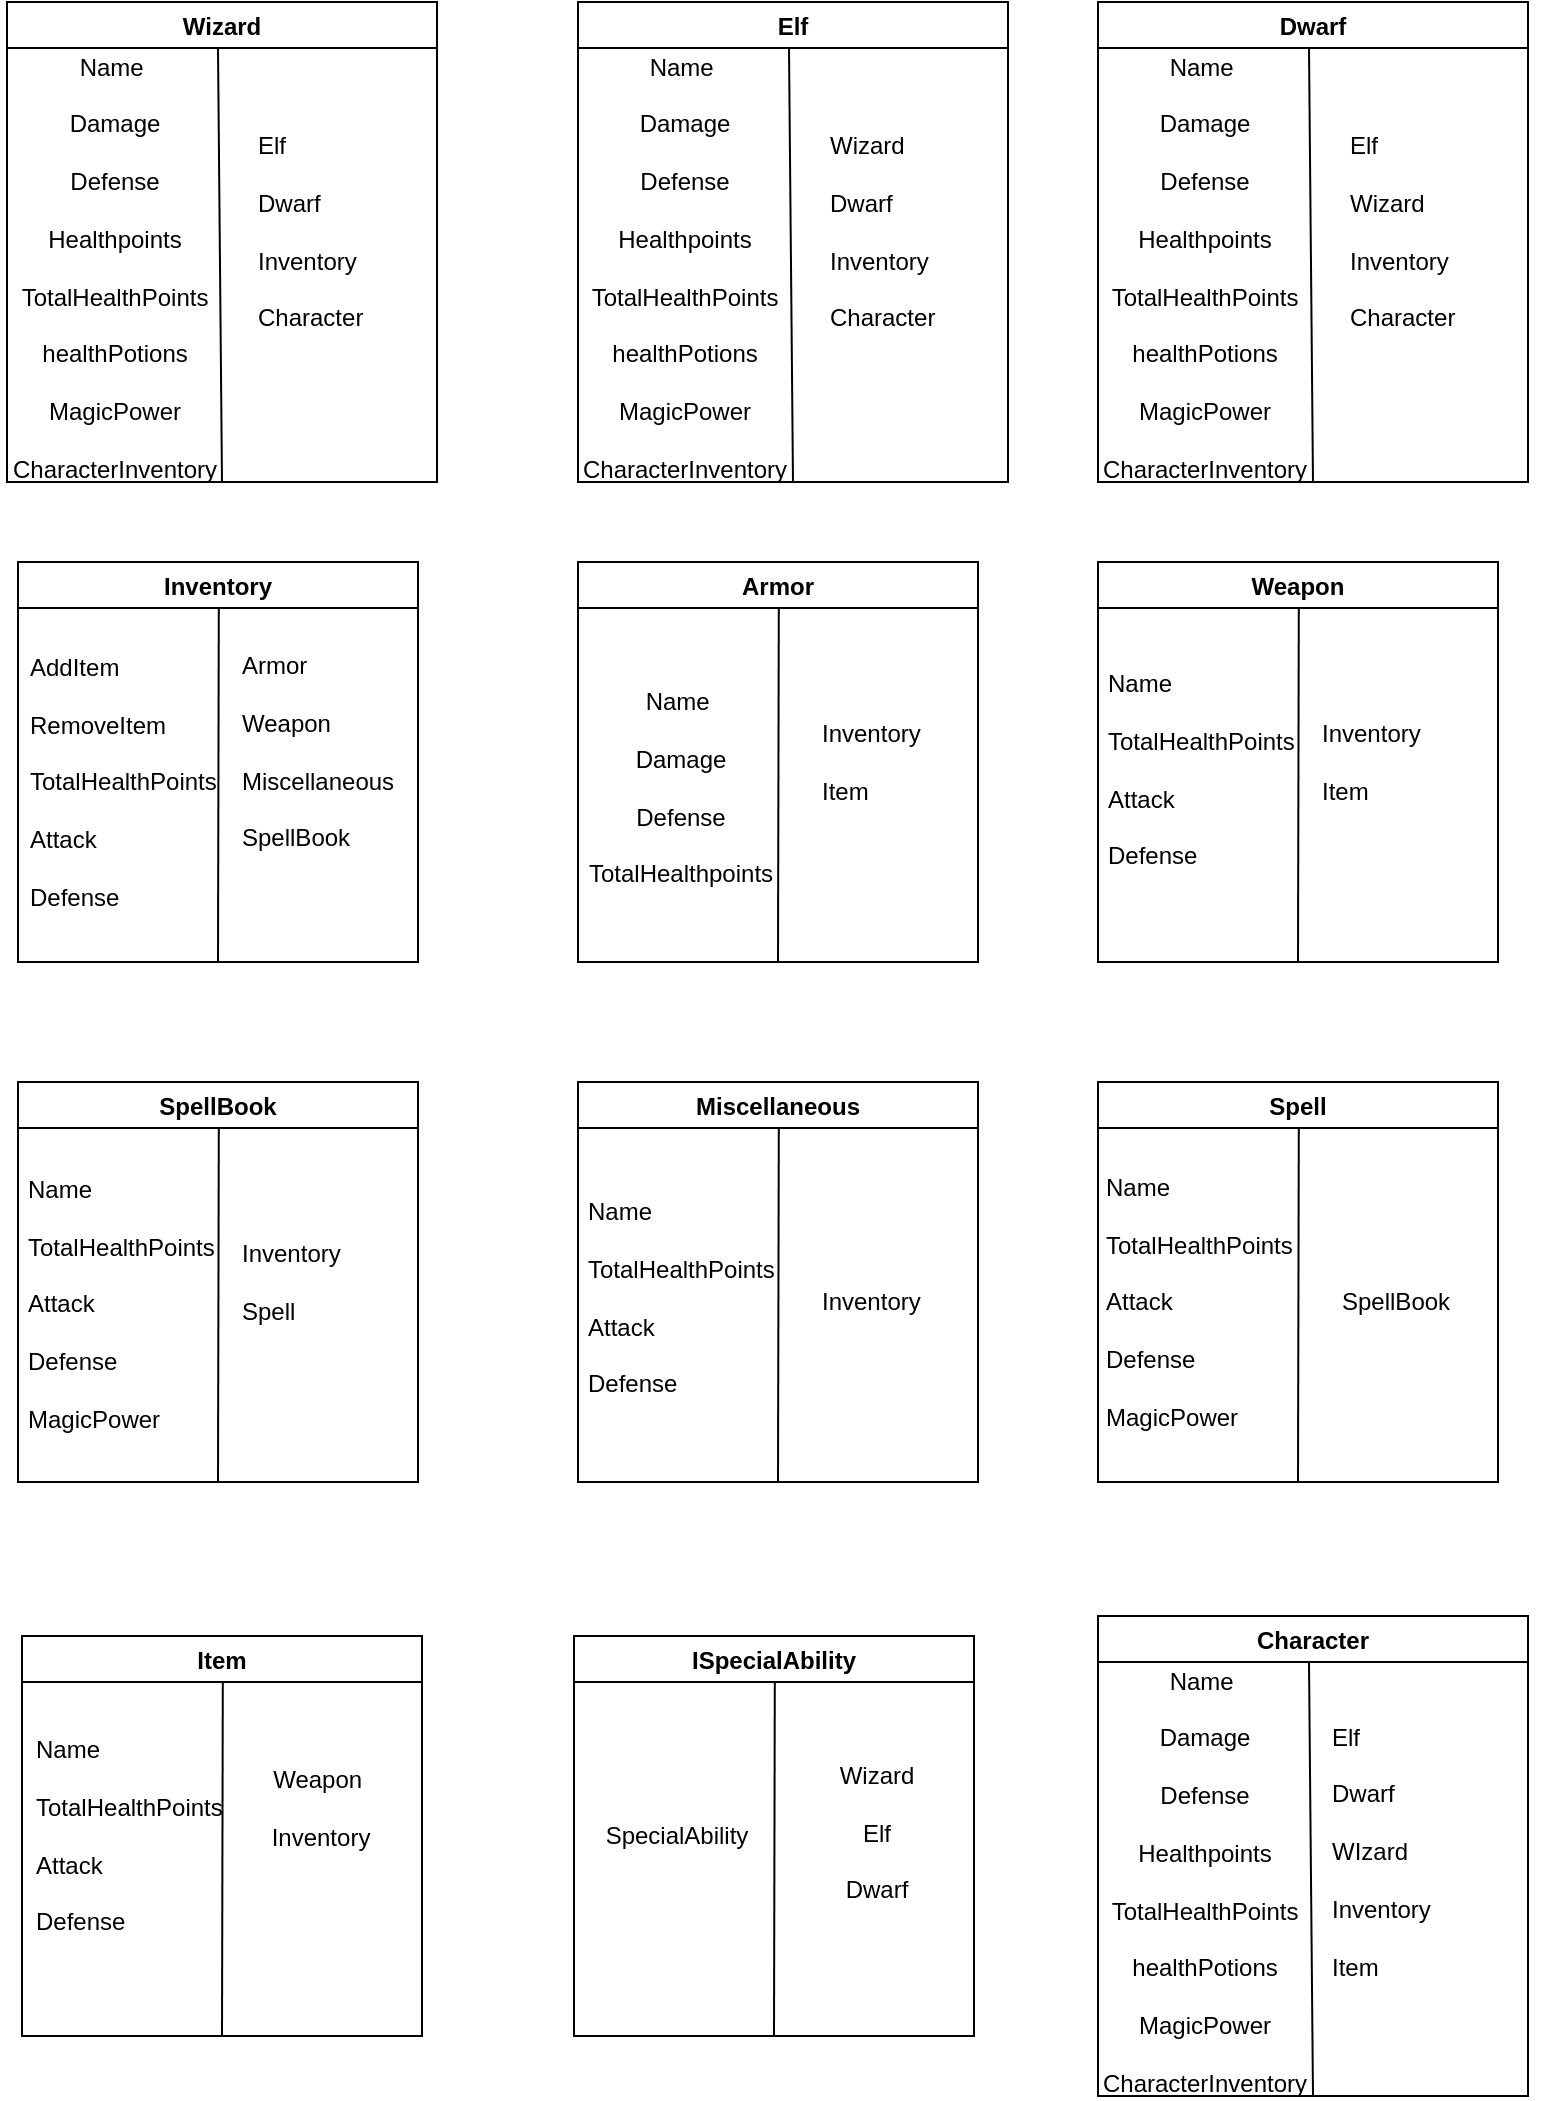 <mxfile>
    <diagram id="Og5VD9N0vXUdqN74VKZp" name="Page-1">
        <mxGraphModel dx="820" dy="561" grid="0" gridSize="10" guides="1" tooltips="1" connect="1" arrows="1" fold="1" page="1" pageScale="1" pageWidth="850" pageHeight="1100" math="0" shadow="0">
            <root>
                <mxCell id="0"/>
                <mxCell id="1" parent="0"/>
                <mxCell id="2" value="Wizard" style="swimlane;" parent="1" vertex="1">
                    <mxGeometry x="14.5" y="10" width="215" height="240" as="geometry"/>
                </mxCell>
                <mxCell id="29" value="Elf&lt;br&gt;&lt;br&gt;Dwarf&lt;br&gt;&lt;br&gt;Inventory&lt;br&gt;&lt;br&gt;Character" style="text;html=1;strokeColor=none;fillColor=none;align=left;verticalAlign=middle;whiteSpace=wrap;rounded=0;" parent="2" vertex="1">
                    <mxGeometry x="123.5" y="26" width="100" height="177" as="geometry"/>
                </mxCell>
                <mxCell id="74" value="Name&amp;nbsp;&lt;br&gt;&lt;br&gt;Damage&lt;br&gt;&lt;br&gt;Defense&lt;br&gt;&lt;br&gt;Healthpoints&lt;br&gt;&lt;br&gt;TotalHealthPoints&lt;br&gt;&lt;br&gt;healthPotions&lt;br&gt;&lt;br&gt;MagicPower&lt;br&gt;&lt;br&gt;CharacterInventory" style="text;html=1;align=center;verticalAlign=middle;resizable=0;points=[];autosize=1;strokeColor=none;fillColor=none;" vertex="1" parent="2">
                    <mxGeometry x="-3" y="26" width="112" height="214" as="geometry"/>
                </mxCell>
                <mxCell id="5" value="" style="endArrow=none;html=1;exitX=0.5;exitY=1;exitDx=0;exitDy=0;" parent="2" source="2" edge="1">
                    <mxGeometry width="50" height="50" relative="1" as="geometry">
                        <mxPoint x="105.5" y="235" as="sourcePoint"/>
                        <mxPoint x="105.5" y="23" as="targetPoint"/>
                        <Array as="points"/>
                    </mxGeometry>
                </mxCell>
                <mxCell id="12" value="Inventory" style="swimlane;" parent="1" vertex="1">
                    <mxGeometry x="20" y="290" width="200" height="200" as="geometry"/>
                </mxCell>
                <mxCell id="25" value="Armor&lt;br&gt;&lt;br&gt;Weapon&lt;br&gt;&lt;br&gt;Miscellaneous&lt;br&gt;&lt;br&gt;SpellBook" style="text;html=1;strokeColor=none;fillColor=none;align=left;verticalAlign=middle;whiteSpace=wrap;rounded=0;" parent="12" vertex="1">
                    <mxGeometry x="110" y="40" width="80" height="110" as="geometry"/>
                </mxCell>
                <mxCell id="28" value="AddItem&lt;br&gt;&lt;br&gt;RemoveItem&lt;br&gt;&lt;br&gt;TotalHealthPoints&lt;br&gt;&lt;br&gt;Attack&lt;br&gt;&lt;br&gt;Defense" style="text;html=1;strokeColor=none;fillColor=none;align=left;verticalAlign=middle;whiteSpace=wrap;rounded=0;" parent="12" vertex="1">
                    <mxGeometry x="4" y="40" width="70" height="140" as="geometry"/>
                </mxCell>
                <mxCell id="13" value="" style="endArrow=none;html=1;exitX=0.5;exitY=1;exitDx=0;exitDy=0;entryX=0.502;entryY=0.115;entryDx=0;entryDy=0;entryPerimeter=0;" parent="1" source="12" target="12" edge="1">
                    <mxGeometry width="50" height="50" relative="1" as="geometry">
                        <mxPoint x="119.76" y="420" as="sourcePoint"/>
                        <mxPoint x="120" y="320" as="targetPoint"/>
                    </mxGeometry>
                </mxCell>
                <mxCell id="14" value="Armor" style="swimlane;" parent="1" vertex="1">
                    <mxGeometry x="300" y="290" width="200" height="200" as="geometry"/>
                </mxCell>
                <mxCell id="42" value="Inventory&lt;br&gt;&lt;br&gt;Item" style="text;html=1;strokeColor=none;fillColor=none;align=left;verticalAlign=middle;whiteSpace=wrap;rounded=0;" parent="14" vertex="1">
                    <mxGeometry x="120" y="72.5" width="70" height="55" as="geometry"/>
                </mxCell>
                <mxCell id="69" value="Name&amp;nbsp;&lt;br&gt;&lt;br&gt;Damage&lt;br&gt;&lt;br&gt;Defense&lt;br&gt;&lt;br&gt;TotalHealthpoints" style="text;html=1;align=center;verticalAlign=middle;resizable=0;points=[];autosize=1;strokeColor=none;fillColor=none;" vertex="1" parent="14">
                    <mxGeometry y="62" width="102" height="102" as="geometry"/>
                </mxCell>
                <mxCell id="15" value="" style="endArrow=none;html=1;exitX=0.5;exitY=1;exitDx=0;exitDy=0;entryX=0.502;entryY=0.115;entryDx=0;entryDy=0;entryPerimeter=0;" parent="1" source="14" target="14" edge="1">
                    <mxGeometry width="50" height="50" relative="1" as="geometry">
                        <mxPoint x="399.76" y="420" as="sourcePoint"/>
                        <mxPoint x="400" y="320" as="targetPoint"/>
                    </mxGeometry>
                </mxCell>
                <mxCell id="16" value="Weapon" style="swimlane;" parent="1" vertex="1">
                    <mxGeometry x="560" y="290" width="200" height="200" as="geometry"/>
                </mxCell>
                <mxCell id="34" value="Name&lt;br&gt;&lt;br&gt;TotalHealthPoints&lt;br&gt;&lt;br&gt;Attack&lt;br&gt;&lt;br&gt;Defense" style="text;html=1;strokeColor=none;fillColor=none;align=left;verticalAlign=middle;whiteSpace=wrap;rounded=0;" parent="16" vertex="1">
                    <mxGeometry x="3" y="54" width="70" height="100" as="geometry"/>
                </mxCell>
                <mxCell id="43" value="Inventory&lt;br&gt;&lt;br&gt;Item" style="text;html=1;strokeColor=none;fillColor=none;align=left;verticalAlign=middle;whiteSpace=wrap;rounded=0;" parent="16" vertex="1">
                    <mxGeometry x="110" y="72.5" width="70" height="55" as="geometry"/>
                </mxCell>
                <mxCell id="17" value="" style="endArrow=none;html=1;exitX=0.5;exitY=1;exitDx=0;exitDy=0;entryX=0.502;entryY=0.115;entryDx=0;entryDy=0;entryPerimeter=0;" parent="1" source="16" target="16" edge="1">
                    <mxGeometry width="50" height="50" relative="1" as="geometry">
                        <mxPoint x="659.76" y="420" as="sourcePoint"/>
                        <mxPoint x="660" y="320" as="targetPoint"/>
                    </mxGeometry>
                </mxCell>
                <mxCell id="18" value="SpellBook" style="swimlane;" parent="1" vertex="1">
                    <mxGeometry x="20" y="550" width="200" height="200" as="geometry"/>
                </mxCell>
                <mxCell id="44" value="Inventory&lt;br&gt;&lt;br&gt;Spell" style="text;html=1;strokeColor=none;fillColor=none;align=left;verticalAlign=middle;whiteSpace=wrap;rounded=0;" parent="18" vertex="1">
                    <mxGeometry x="110" y="72.5" width="70" height="55" as="geometry"/>
                </mxCell>
                <mxCell id="68" value="Name&lt;br&gt;&lt;br&gt;TotalHealthPoints&lt;br&gt;&lt;br&gt;Attack&lt;br&gt;&lt;br&gt;Defense&lt;br&gt;&lt;br&gt;MagicPower" style="text;html=1;strokeColor=none;fillColor=none;align=left;verticalAlign=middle;whiteSpace=wrap;rounded=0;" vertex="1" parent="18">
                    <mxGeometry x="3" y="61" width="70" height="100" as="geometry"/>
                </mxCell>
                <mxCell id="19" value="" style="endArrow=none;html=1;exitX=0.5;exitY=1;exitDx=0;exitDy=0;entryX=0.502;entryY=0.115;entryDx=0;entryDy=0;entryPerimeter=0;" parent="1" source="18" target="18" edge="1">
                    <mxGeometry width="50" height="50" relative="1" as="geometry">
                        <mxPoint x="119.76" y="680" as="sourcePoint"/>
                        <mxPoint x="120" y="580" as="targetPoint"/>
                    </mxGeometry>
                </mxCell>
                <mxCell id="39" value="Miscellaneous" style="swimlane;" parent="1" vertex="1">
                    <mxGeometry x="300" y="550" width="200" height="200" as="geometry"/>
                </mxCell>
                <mxCell id="40" value="Name&lt;br&gt;&lt;br&gt;TotalHealthPoints&lt;br&gt;&lt;br&gt;Attack&lt;br&gt;&lt;br&gt;Defense" style="text;html=1;strokeColor=none;fillColor=none;align=left;verticalAlign=middle;whiteSpace=wrap;rounded=0;" parent="39" vertex="1">
                    <mxGeometry x="3" y="58" width="70" height="100" as="geometry"/>
                </mxCell>
                <mxCell id="45" value="Inventory" style="text;html=1;strokeColor=none;fillColor=none;align=left;verticalAlign=middle;whiteSpace=wrap;rounded=0;" parent="39" vertex="1">
                    <mxGeometry x="120" y="82.5" width="70" height="55" as="geometry"/>
                </mxCell>
                <mxCell id="41" value="" style="endArrow=none;html=1;exitX=0.5;exitY=1;exitDx=0;exitDy=0;entryX=0.502;entryY=0.115;entryDx=0;entryDy=0;entryPerimeter=0;" parent="1" source="39" target="39" edge="1">
                    <mxGeometry width="50" height="50" relative="1" as="geometry">
                        <mxPoint x="399.76" y="680" as="sourcePoint"/>
                        <mxPoint x="400" y="580" as="targetPoint"/>
                    </mxGeometry>
                </mxCell>
                <mxCell id="46" value="Spell" style="swimlane;" parent="1" vertex="1">
                    <mxGeometry x="560" y="550" width="200" height="200" as="geometry"/>
                </mxCell>
                <mxCell id="47" value="Name&lt;br&gt;&lt;br&gt;TotalHealthPoints&lt;br&gt;&lt;br&gt;Attack&lt;br&gt;&lt;br&gt;Defense&lt;br&gt;&lt;br&gt;MagicPower" style="text;html=1;strokeColor=none;fillColor=none;align=left;verticalAlign=middle;whiteSpace=wrap;rounded=0;" parent="46" vertex="1">
                    <mxGeometry x="2" y="60" width="70" height="100" as="geometry"/>
                </mxCell>
                <mxCell id="48" value="SpellBook" style="text;html=1;strokeColor=none;fillColor=none;align=left;verticalAlign=middle;whiteSpace=wrap;rounded=0;" parent="46" vertex="1">
                    <mxGeometry x="120" y="82.5" width="70" height="55" as="geometry"/>
                </mxCell>
                <mxCell id="49" value="" style="endArrow=none;html=1;exitX=0.5;exitY=1;exitDx=0;exitDy=0;entryX=0.502;entryY=0.115;entryDx=0;entryDy=0;entryPerimeter=0;" parent="1" source="46" target="46" edge="1">
                    <mxGeometry width="50" height="50" relative="1" as="geometry">
                        <mxPoint x="409.76" y="690" as="sourcePoint"/>
                        <mxPoint x="410" y="590" as="targetPoint"/>
                    </mxGeometry>
                </mxCell>
                <mxCell id="52" value="Item" style="swimlane;startSize=23;" vertex="1" parent="1">
                    <mxGeometry x="22" y="827" width="200" height="200" as="geometry"/>
                </mxCell>
                <mxCell id="70" value="Weapon&amp;nbsp;&lt;br&gt;&lt;br&gt;Inventory" style="text;html=1;align=center;verticalAlign=middle;resizable=0;points=[];autosize=1;strokeColor=none;fillColor=none;" vertex="1" parent="52">
                    <mxGeometry x="119" y="63" width="59" height="46" as="geometry"/>
                </mxCell>
                <mxCell id="83" value="Name&lt;br&gt;&lt;br&gt;TotalHealthPoints&lt;br&gt;&lt;br&gt;Attack&lt;br&gt;&lt;br&gt;Defense" style="text;html=1;strokeColor=none;fillColor=none;align=left;verticalAlign=middle;whiteSpace=wrap;rounded=0;" vertex="1" parent="52">
                    <mxGeometry x="5" y="50" width="70" height="100" as="geometry"/>
                </mxCell>
                <mxCell id="55" value="" style="endArrow=none;html=1;exitX=0.5;exitY=1;exitDx=0;exitDy=0;entryX=0.502;entryY=0.115;entryDx=0;entryDy=0;entryPerimeter=0;" edge="1" source="52" target="52" parent="1">
                    <mxGeometry width="50" height="50" relative="1" as="geometry">
                        <mxPoint x="121.76" y="957" as="sourcePoint"/>
                        <mxPoint x="122" y="857" as="targetPoint"/>
                    </mxGeometry>
                </mxCell>
                <mxCell id="56" value="ISpecialAbility" style="swimlane;" vertex="1" parent="1">
                    <mxGeometry x="298" y="827" width="200" height="200" as="geometry"/>
                </mxCell>
                <mxCell id="97" value="&amp;nbsp;&lt;br&gt;Wizard&lt;br&gt;&lt;br&gt;Elf&lt;br&gt;&lt;br&gt;Dwarf" style="text;html=1;align=center;verticalAlign=middle;resizable=0;points=[];autosize=1;strokeColor=none;fillColor=none;" vertex="1" parent="56">
                    <mxGeometry x="127" y="47" width="47" height="88" as="geometry"/>
                </mxCell>
                <mxCell id="98" value="SpecialAbility" style="text;html=1;align=center;verticalAlign=middle;resizable=0;points=[];autosize=1;strokeColor=none;fillColor=none;" vertex="1" parent="56">
                    <mxGeometry x="10" y="91" width="81" height="18" as="geometry"/>
                </mxCell>
                <mxCell id="59" value="" style="endArrow=none;html=1;exitX=0.5;exitY=1;exitDx=0;exitDy=0;entryX=0.502;entryY=0.115;entryDx=0;entryDy=0;entryPerimeter=0;" edge="1" source="56" target="56" parent="1">
                    <mxGeometry width="50" height="50" relative="1" as="geometry">
                        <mxPoint x="397.76" y="957" as="sourcePoint"/>
                        <mxPoint x="398" y="857" as="targetPoint"/>
                    </mxGeometry>
                </mxCell>
                <mxCell id="75" value="Elf" style="swimlane;" vertex="1" parent="1">
                    <mxGeometry x="300" y="10" width="215" height="240" as="geometry"/>
                </mxCell>
                <mxCell id="76" value="Wizard&lt;br&gt;&lt;br&gt;Dwarf&lt;br&gt;&lt;br&gt;Inventory&lt;br&gt;&lt;br&gt;Character" style="text;html=1;strokeColor=none;fillColor=none;align=left;verticalAlign=middle;whiteSpace=wrap;rounded=0;" vertex="1" parent="75">
                    <mxGeometry x="123.5" y="26" width="100" height="177" as="geometry"/>
                </mxCell>
                <mxCell id="77" value="Name&amp;nbsp;&lt;br&gt;&lt;br&gt;Damage&lt;br&gt;&lt;br&gt;Defense&lt;br&gt;&lt;br&gt;Healthpoints&lt;br&gt;&lt;br&gt;TotalHealthPoints&lt;br&gt;&lt;br&gt;healthPotions&lt;br&gt;&lt;br&gt;MagicPower&lt;br&gt;&lt;br&gt;CharacterInventory" style="text;html=1;align=center;verticalAlign=middle;resizable=0;points=[];autosize=1;strokeColor=none;fillColor=none;" vertex="1" parent="75">
                    <mxGeometry x="-3" y="26" width="112" height="214" as="geometry"/>
                </mxCell>
                <mxCell id="78" value="" style="endArrow=none;html=1;exitX=0.5;exitY=1;exitDx=0;exitDy=0;" edge="1" parent="75" source="75">
                    <mxGeometry width="50" height="50" relative="1" as="geometry">
                        <mxPoint x="105.5" y="235" as="sourcePoint"/>
                        <mxPoint x="105.5" y="23" as="targetPoint"/>
                        <Array as="points"/>
                    </mxGeometry>
                </mxCell>
                <mxCell id="79" value="Dwarf" style="swimlane;" vertex="1" parent="1">
                    <mxGeometry x="560" y="10" width="215" height="240" as="geometry"/>
                </mxCell>
                <mxCell id="80" value="Elf&lt;br&gt;&lt;br&gt;Wizard&lt;br&gt;&lt;br&gt;Inventory&lt;br&gt;&lt;br&gt;Character" style="text;html=1;strokeColor=none;fillColor=none;align=left;verticalAlign=middle;whiteSpace=wrap;rounded=0;" vertex="1" parent="79">
                    <mxGeometry x="123.5" y="26" width="100" height="177" as="geometry"/>
                </mxCell>
                <mxCell id="81" value="Name&amp;nbsp;&lt;br&gt;&lt;br&gt;Damage&lt;br&gt;&lt;br&gt;Defense&lt;br&gt;&lt;br&gt;Healthpoints&lt;br&gt;&lt;br&gt;TotalHealthPoints&lt;br&gt;&lt;br&gt;healthPotions&lt;br&gt;&lt;br&gt;MagicPower&lt;br&gt;&lt;br&gt;CharacterInventory" style="text;html=1;align=center;verticalAlign=middle;resizable=0;points=[];autosize=1;strokeColor=none;fillColor=none;" vertex="1" parent="79">
                    <mxGeometry x="-3" y="26" width="112" height="214" as="geometry"/>
                </mxCell>
                <mxCell id="82" value="" style="endArrow=none;html=1;exitX=0.5;exitY=1;exitDx=0;exitDy=0;" edge="1" parent="79" source="79">
                    <mxGeometry width="50" height="50" relative="1" as="geometry">
                        <mxPoint x="105.5" y="235" as="sourcePoint"/>
                        <mxPoint x="105.5" y="23" as="targetPoint"/>
                        <Array as="points"/>
                    </mxGeometry>
                </mxCell>
                <mxCell id="92" value="Character" style="swimlane;" vertex="1" parent="1">
                    <mxGeometry x="560" y="817" width="215" height="240" as="geometry"/>
                </mxCell>
                <mxCell id="93" value="Elf&lt;br&gt;&lt;br&gt;Dwarf&lt;br&gt;&lt;br&gt;WIzard&lt;br&gt;&lt;br&gt;Inventory&lt;br&gt;&lt;br&gt;Item&lt;br&gt;&lt;br&gt;" style="text;html=1;strokeColor=none;fillColor=none;align=left;verticalAlign=middle;whiteSpace=wrap;rounded=0;" vertex="1" parent="92">
                    <mxGeometry x="115" y="36" width="100" height="177" as="geometry"/>
                </mxCell>
                <mxCell id="94" value="Name&amp;nbsp;&lt;br&gt;&lt;br&gt;Damage&lt;br&gt;&lt;br&gt;Defense&lt;br&gt;&lt;br&gt;Healthpoints&lt;br&gt;&lt;br&gt;TotalHealthPoints&lt;br&gt;&lt;br&gt;healthPotions&lt;br&gt;&lt;br&gt;MagicPower&lt;br&gt;&lt;br&gt;CharacterInventory" style="text;html=1;align=center;verticalAlign=middle;resizable=0;points=[];autosize=1;strokeColor=none;fillColor=none;" vertex="1" parent="92">
                    <mxGeometry x="-3" y="26" width="112" height="214" as="geometry"/>
                </mxCell>
                <mxCell id="95" value="" style="endArrow=none;html=1;exitX=0.5;exitY=1;exitDx=0;exitDy=0;" edge="1" parent="92" source="92">
                    <mxGeometry width="50" height="50" relative="1" as="geometry">
                        <mxPoint x="105.5" y="235" as="sourcePoint"/>
                        <mxPoint x="105.5" y="23" as="targetPoint"/>
                        <Array as="points"/>
                    </mxGeometry>
                </mxCell>
            </root>
        </mxGraphModel>
    </diagram>
</mxfile>